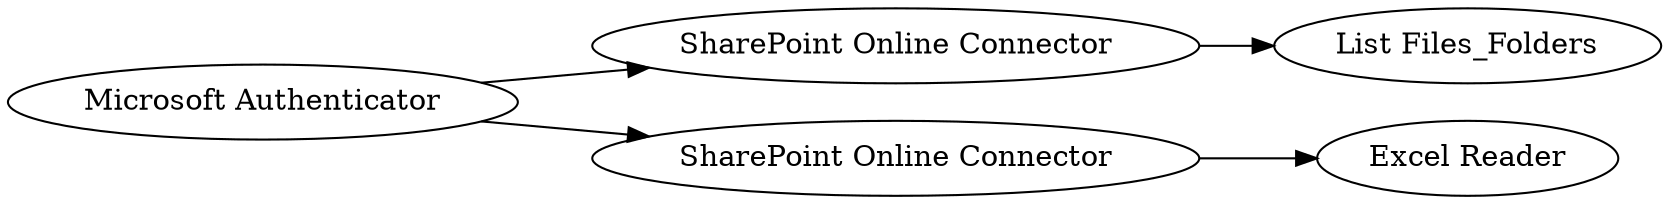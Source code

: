 digraph {
	3 -> 2
	6 -> 4
	2 -> 5
	3 -> 6
	5 [label="List Files_Folders"]
	4 [label="Excel Reader"]
	6 [label="SharePoint Online Connector"]
	3 [label="Microsoft Authenticator"]
	2 [label="SharePoint Online Connector"]
	rankdir=LR
}
